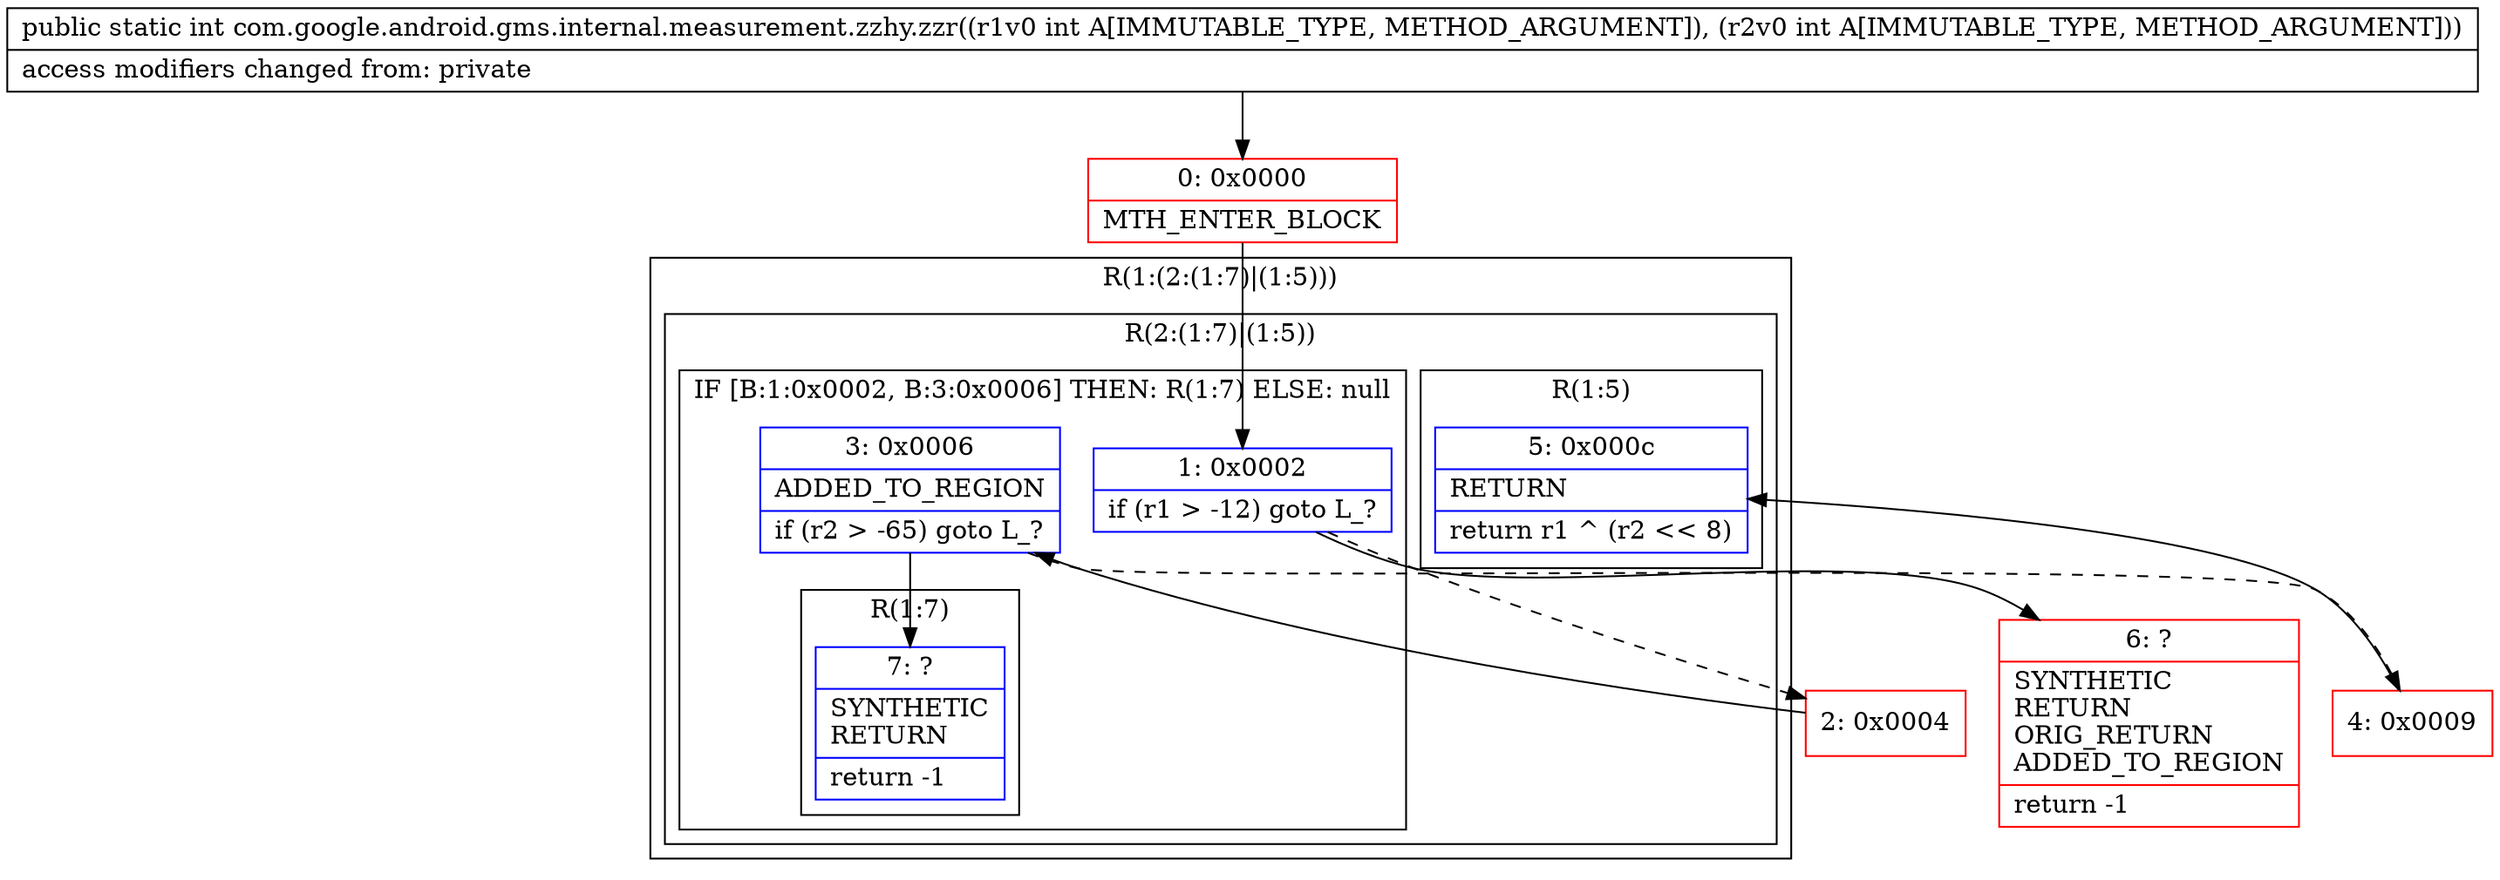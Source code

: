 digraph "CFG forcom.google.android.gms.internal.measurement.zzhy.zzr(II)I" {
subgraph cluster_Region_1695547684 {
label = "R(1:(2:(1:7)|(1:5)))";
node [shape=record,color=blue];
subgraph cluster_Region_1620200995 {
label = "R(2:(1:7)|(1:5))";
node [shape=record,color=blue];
subgraph cluster_IfRegion_153532081 {
label = "IF [B:1:0x0002, B:3:0x0006] THEN: R(1:7) ELSE: null";
node [shape=record,color=blue];
Node_1 [shape=record,label="{1\:\ 0x0002|if (r1 \> \-12) goto L_?\l}"];
Node_3 [shape=record,label="{3\:\ 0x0006|ADDED_TO_REGION\l|if (r2 \> \-65) goto L_?\l}"];
subgraph cluster_Region_2076377119 {
label = "R(1:7)";
node [shape=record,color=blue];
Node_7 [shape=record,label="{7\:\ ?|SYNTHETIC\lRETURN\l|return \-1\l}"];
}
}
subgraph cluster_Region_507459426 {
label = "R(1:5)";
node [shape=record,color=blue];
Node_5 [shape=record,label="{5\:\ 0x000c|RETURN\l|return r1 ^ (r2 \<\< 8)\l}"];
}
}
}
Node_0 [shape=record,color=red,label="{0\:\ 0x0000|MTH_ENTER_BLOCK\l}"];
Node_2 [shape=record,color=red,label="{2\:\ 0x0004}"];
Node_4 [shape=record,color=red,label="{4\:\ 0x0009}"];
Node_6 [shape=record,color=red,label="{6\:\ ?|SYNTHETIC\lRETURN\lORIG_RETURN\lADDED_TO_REGION\l|return \-1\l}"];
MethodNode[shape=record,label="{public static int com.google.android.gms.internal.measurement.zzhy.zzr((r1v0 int A[IMMUTABLE_TYPE, METHOD_ARGUMENT]), (r2v0 int A[IMMUTABLE_TYPE, METHOD_ARGUMENT]))  | access modifiers changed from: private\l}"];
MethodNode -> Node_0;
Node_1 -> Node_2[style=dashed];
Node_1 -> Node_6;
Node_3 -> Node_4[style=dashed];
Node_3 -> Node_7;
Node_0 -> Node_1;
Node_2 -> Node_3;
Node_4 -> Node_5;
}

